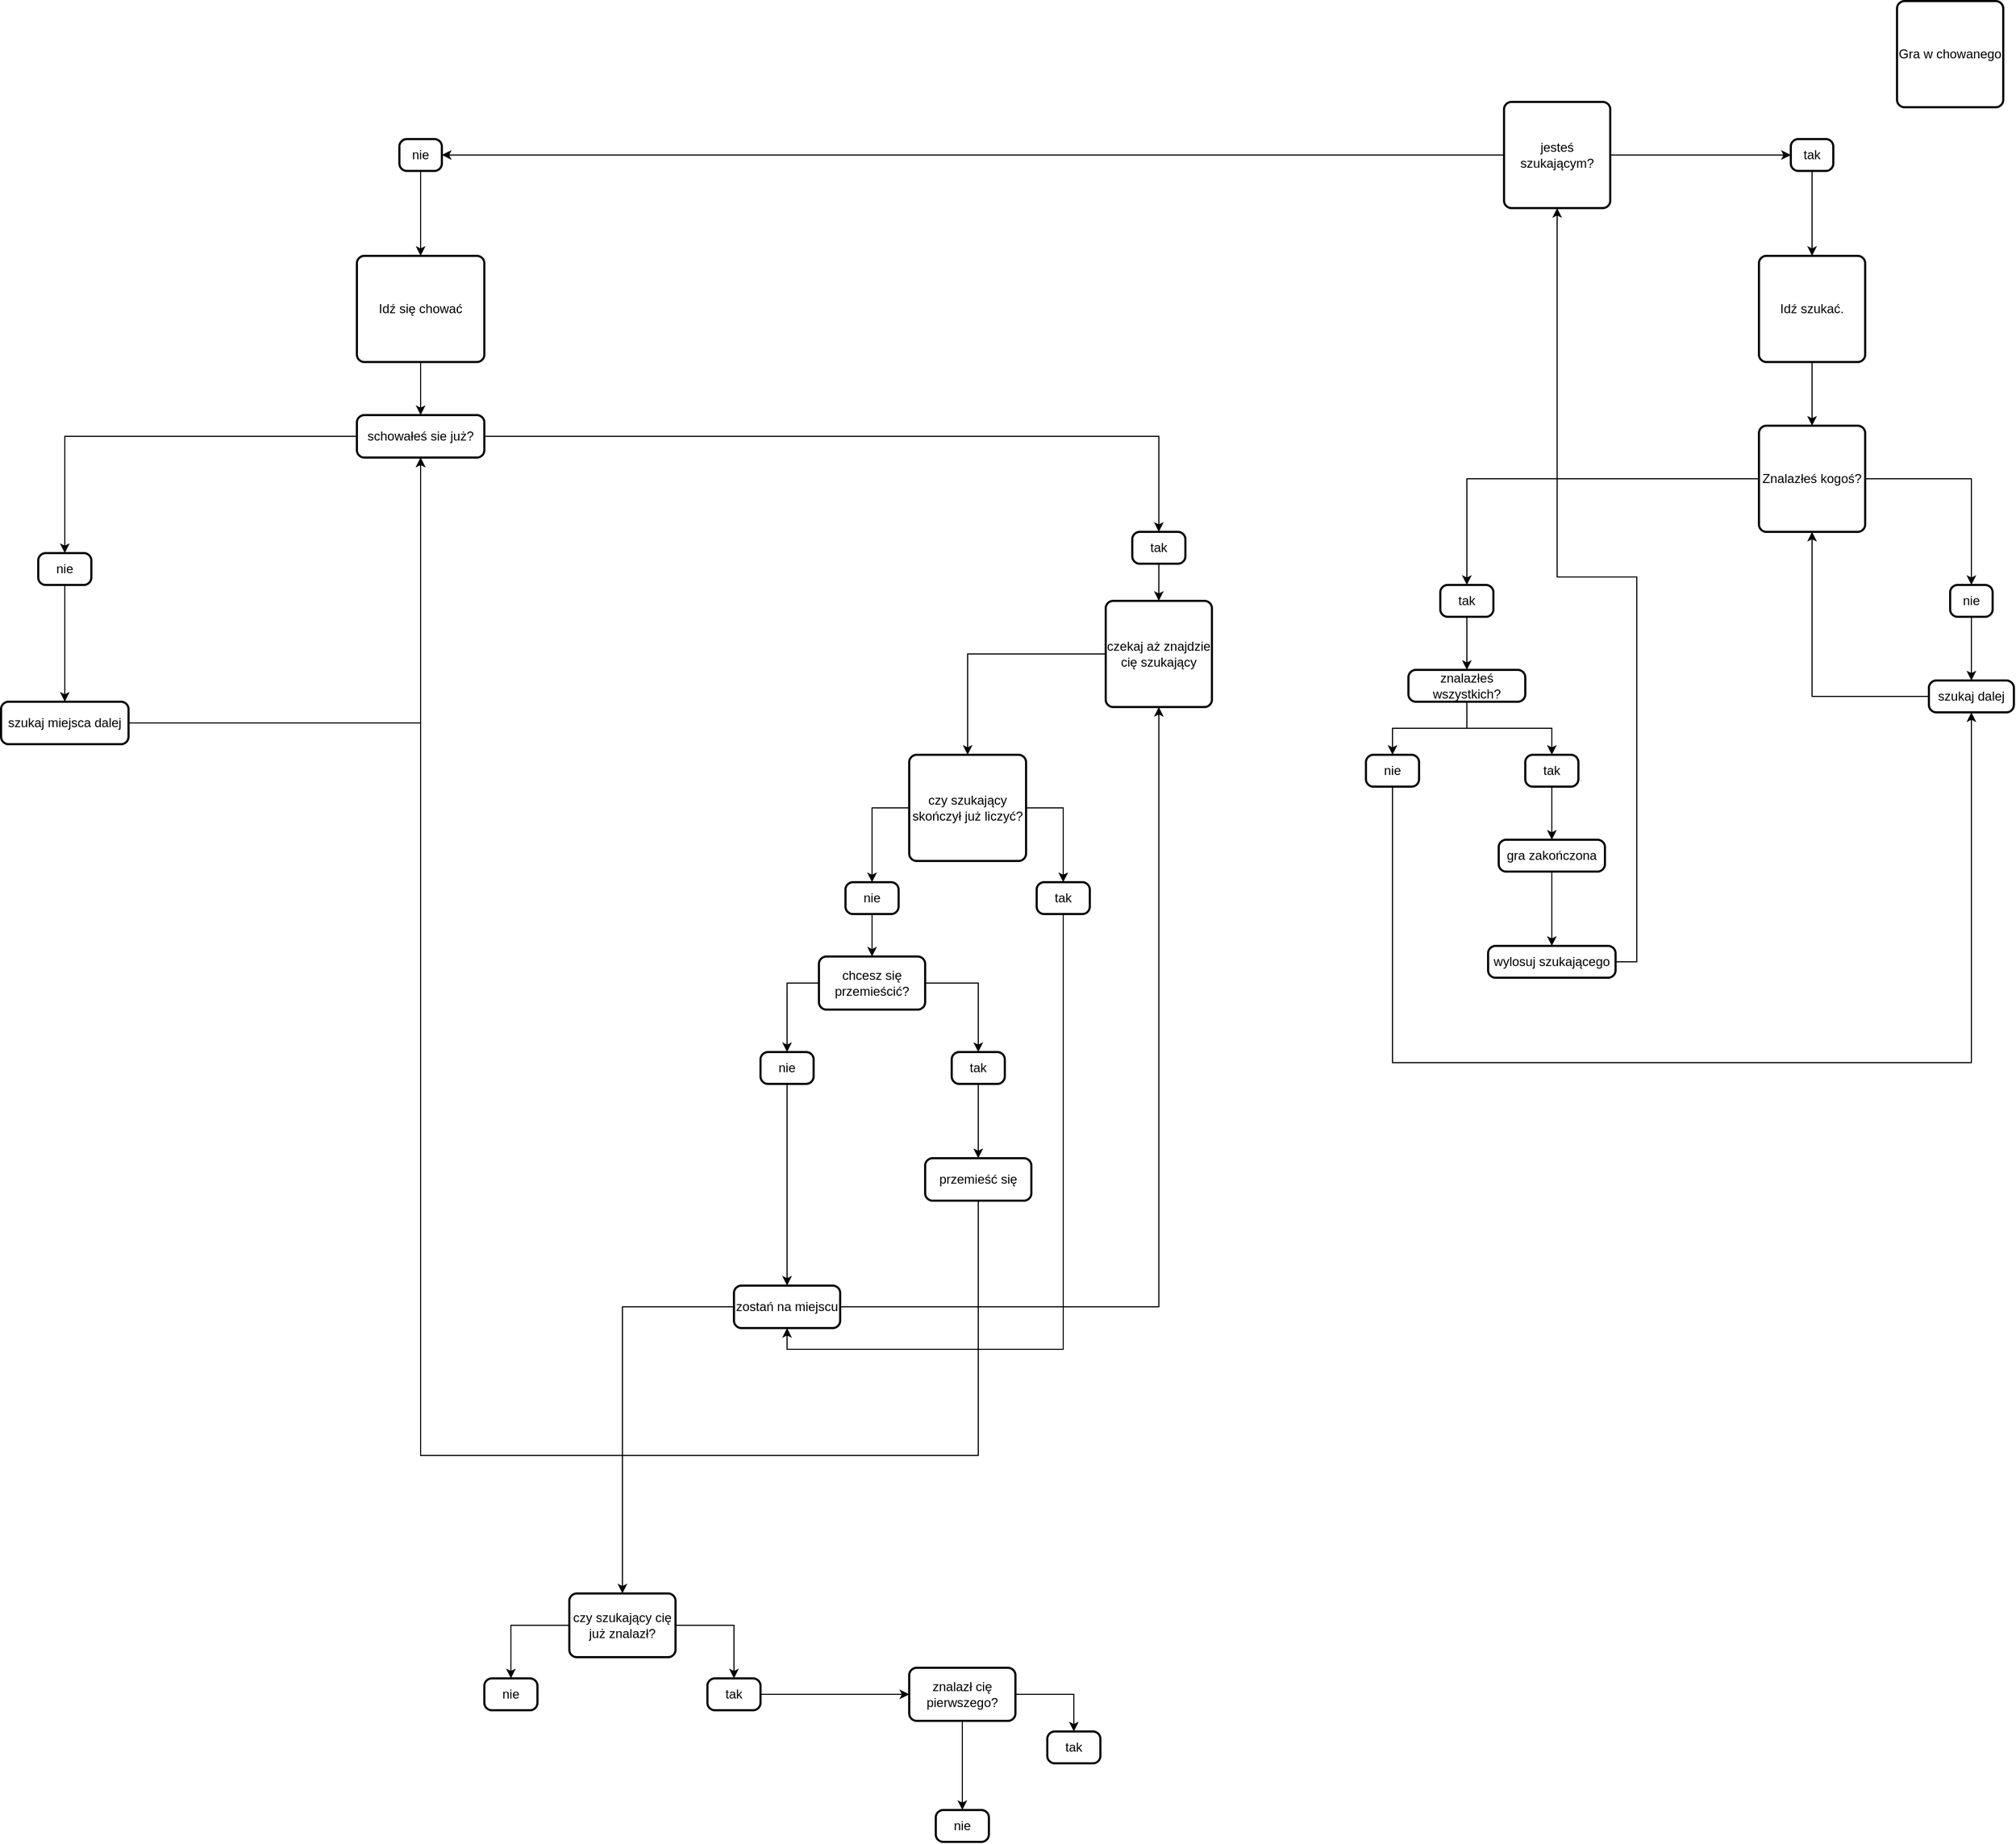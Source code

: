 <mxfile version="21.7.5" type="github">
  <diagram id="C5RBs43oDa-KdzZeNtuy" name="Page-1">
    <mxGraphModel dx="2915" dy="688" grid="1" gridSize="10" guides="1" tooltips="1" connect="1" arrows="1" fold="1" page="1" pageScale="1" pageWidth="827" pageHeight="1169" math="0" shadow="0">
      <root>
        <mxCell id="WIyWlLk6GJQsqaUBKTNV-0" />
        <mxCell id="WIyWlLk6GJQsqaUBKTNV-1" parent="WIyWlLk6GJQsqaUBKTNV-0" />
        <mxCell id="OIwTNz8X2AKilvekN-6Q-1" value="Gra w chowanego" style="rounded=1;whiteSpace=wrap;html=1;absoluteArcSize=1;arcSize=14;strokeWidth=2;" vertex="1" parent="WIyWlLk6GJQsqaUBKTNV-1">
          <mxGeometry x="670" y="20" width="100" height="100" as="geometry" />
        </mxCell>
        <mxCell id="OIwTNz8X2AKilvekN-6Q-22" style="edgeStyle=orthogonalEdgeStyle;rounded=0;orthogonalLoop=1;jettySize=auto;html=1;entryX=1;entryY=0.5;entryDx=0;entryDy=0;" edge="1" parent="WIyWlLk6GJQsqaUBKTNV-1" source="OIwTNz8X2AKilvekN-6Q-2" target="OIwTNz8X2AKilvekN-6Q-27">
          <mxGeometry relative="1" as="geometry">
            <mxPoint x="110" y="165" as="targetPoint" />
          </mxGeometry>
        </mxCell>
        <mxCell id="OIwTNz8X2AKilvekN-6Q-30" style="edgeStyle=orthogonalEdgeStyle;rounded=0;orthogonalLoop=1;jettySize=auto;html=1;entryX=0;entryY=0.5;entryDx=0;entryDy=0;" edge="1" parent="WIyWlLk6GJQsqaUBKTNV-1" source="OIwTNz8X2AKilvekN-6Q-2" target="OIwTNz8X2AKilvekN-6Q-29">
          <mxGeometry relative="1" as="geometry">
            <mxPoint x="560" y="165" as="targetPoint" />
          </mxGeometry>
        </mxCell>
        <mxCell id="OIwTNz8X2AKilvekN-6Q-2" value="jesteś szukającym?" style="rounded=1;whiteSpace=wrap;html=1;absoluteArcSize=1;arcSize=14;strokeWidth=2;" vertex="1" parent="WIyWlLk6GJQsqaUBKTNV-1">
          <mxGeometry x="300" y="115" width="100" height="100" as="geometry" />
        </mxCell>
        <mxCell id="OIwTNz8X2AKilvekN-6Q-33" style="edgeStyle=orthogonalEdgeStyle;rounded=0;orthogonalLoop=1;jettySize=auto;html=1;entryX=0.5;entryY=0;entryDx=0;entryDy=0;" edge="1" parent="WIyWlLk6GJQsqaUBKTNV-1" source="OIwTNz8X2AKilvekN-6Q-10" target="OIwTNz8X2AKilvekN-6Q-15">
          <mxGeometry relative="1" as="geometry" />
        </mxCell>
        <mxCell id="OIwTNz8X2AKilvekN-6Q-10" value="Idź szukać." style="rounded=1;whiteSpace=wrap;html=1;absoluteArcSize=1;arcSize=14;strokeWidth=2;" vertex="1" parent="WIyWlLk6GJQsqaUBKTNV-1">
          <mxGeometry x="540" y="260" width="100" height="100" as="geometry" />
        </mxCell>
        <mxCell id="OIwTNz8X2AKilvekN-6Q-58" style="edgeStyle=orthogonalEdgeStyle;rounded=0;orthogonalLoop=1;jettySize=auto;html=1;" edge="1" parent="WIyWlLk6GJQsqaUBKTNV-1" source="OIwTNz8X2AKilvekN-6Q-12" target="OIwTNz8X2AKilvekN-6Q-57">
          <mxGeometry relative="1" as="geometry" />
        </mxCell>
        <mxCell id="OIwTNz8X2AKilvekN-6Q-12" value="Idź się chować" style="rounded=1;whiteSpace=wrap;html=1;absoluteArcSize=1;arcSize=14;strokeWidth=2;" vertex="1" parent="WIyWlLk6GJQsqaUBKTNV-1">
          <mxGeometry x="-780" y="260" width="120" height="100" as="geometry" />
        </mxCell>
        <mxCell id="OIwTNz8X2AKilvekN-6Q-37" style="edgeStyle=orthogonalEdgeStyle;rounded=0;orthogonalLoop=1;jettySize=auto;html=1;entryX=0.5;entryY=0;entryDx=0;entryDy=0;" edge="1" parent="WIyWlLk6GJQsqaUBKTNV-1" source="OIwTNz8X2AKilvekN-6Q-15" target="OIwTNz8X2AKilvekN-6Q-36">
          <mxGeometry relative="1" as="geometry" />
        </mxCell>
        <mxCell id="OIwTNz8X2AKilvekN-6Q-39" style="edgeStyle=orthogonalEdgeStyle;rounded=0;orthogonalLoop=1;jettySize=auto;html=1;entryX=0.5;entryY=0;entryDx=0;entryDy=0;" edge="1" parent="WIyWlLk6GJQsqaUBKTNV-1" source="OIwTNz8X2AKilvekN-6Q-15" target="OIwTNz8X2AKilvekN-6Q-38">
          <mxGeometry relative="1" as="geometry" />
        </mxCell>
        <mxCell id="OIwTNz8X2AKilvekN-6Q-15" value="Znalazłeś kogoś?" style="rounded=1;whiteSpace=wrap;html=1;absoluteArcSize=1;arcSize=14;strokeWidth=2;" vertex="1" parent="WIyWlLk6GJQsqaUBKTNV-1">
          <mxGeometry x="540" y="420" width="100" height="100" as="geometry" />
        </mxCell>
        <mxCell id="OIwTNz8X2AKilvekN-6Q-28" style="edgeStyle=orthogonalEdgeStyle;rounded=0;orthogonalLoop=1;jettySize=auto;html=1;entryX=0.5;entryY=0;entryDx=0;entryDy=0;" edge="1" parent="WIyWlLk6GJQsqaUBKTNV-1" source="OIwTNz8X2AKilvekN-6Q-27" target="OIwTNz8X2AKilvekN-6Q-12">
          <mxGeometry relative="1" as="geometry" />
        </mxCell>
        <mxCell id="OIwTNz8X2AKilvekN-6Q-27" value="nie&lt;br&gt;" style="rounded=1;whiteSpace=wrap;html=1;absoluteArcSize=1;arcSize=14;strokeWidth=2;" vertex="1" parent="WIyWlLk6GJQsqaUBKTNV-1">
          <mxGeometry x="-740" y="150" width="40" height="30" as="geometry" />
        </mxCell>
        <mxCell id="OIwTNz8X2AKilvekN-6Q-31" style="edgeStyle=orthogonalEdgeStyle;rounded=0;orthogonalLoop=1;jettySize=auto;html=1;entryX=0.5;entryY=0;entryDx=0;entryDy=0;" edge="1" parent="WIyWlLk6GJQsqaUBKTNV-1" source="OIwTNz8X2AKilvekN-6Q-29" target="OIwTNz8X2AKilvekN-6Q-10">
          <mxGeometry relative="1" as="geometry" />
        </mxCell>
        <mxCell id="OIwTNz8X2AKilvekN-6Q-29" value="tak" style="rounded=1;whiteSpace=wrap;html=1;absoluteArcSize=1;arcSize=14;strokeWidth=2;" vertex="1" parent="WIyWlLk6GJQsqaUBKTNV-1">
          <mxGeometry x="570" y="150" width="40" height="30" as="geometry" />
        </mxCell>
        <mxCell id="OIwTNz8X2AKilvekN-6Q-43" style="edgeStyle=orthogonalEdgeStyle;rounded=0;orthogonalLoop=1;jettySize=auto;html=1;entryX=0.5;entryY=0;entryDx=0;entryDy=0;" edge="1" parent="WIyWlLk6GJQsqaUBKTNV-1" source="OIwTNz8X2AKilvekN-6Q-36" target="OIwTNz8X2AKilvekN-6Q-42">
          <mxGeometry relative="1" as="geometry" />
        </mxCell>
        <mxCell id="OIwTNz8X2AKilvekN-6Q-36" value="tak" style="rounded=1;whiteSpace=wrap;html=1;absoluteArcSize=1;arcSize=14;strokeWidth=2;" vertex="1" parent="WIyWlLk6GJQsqaUBKTNV-1">
          <mxGeometry x="240" y="570" width="50" height="30" as="geometry" />
        </mxCell>
        <mxCell id="OIwTNz8X2AKilvekN-6Q-41" style="edgeStyle=orthogonalEdgeStyle;rounded=0;orthogonalLoop=1;jettySize=auto;html=1;entryX=0.5;entryY=0;entryDx=0;entryDy=0;" edge="1" parent="WIyWlLk6GJQsqaUBKTNV-1" source="OIwTNz8X2AKilvekN-6Q-38" target="OIwTNz8X2AKilvekN-6Q-40">
          <mxGeometry relative="1" as="geometry" />
        </mxCell>
        <mxCell id="OIwTNz8X2AKilvekN-6Q-38" value="nie&lt;br&gt;" style="rounded=1;whiteSpace=wrap;html=1;absoluteArcSize=1;arcSize=14;strokeWidth=2;" vertex="1" parent="WIyWlLk6GJQsqaUBKTNV-1">
          <mxGeometry x="720" y="570" width="40" height="30" as="geometry" />
        </mxCell>
        <mxCell id="OIwTNz8X2AKilvekN-6Q-54" style="edgeStyle=orthogonalEdgeStyle;rounded=0;orthogonalLoop=1;jettySize=auto;html=1;entryX=0.5;entryY=1;entryDx=0;entryDy=0;" edge="1" parent="WIyWlLk6GJQsqaUBKTNV-1" source="OIwTNz8X2AKilvekN-6Q-40" target="OIwTNz8X2AKilvekN-6Q-15">
          <mxGeometry relative="1" as="geometry" />
        </mxCell>
        <mxCell id="OIwTNz8X2AKilvekN-6Q-40" value="szukaj dalej" style="rounded=1;whiteSpace=wrap;html=1;absoluteArcSize=1;arcSize=14;strokeWidth=2;" vertex="1" parent="WIyWlLk6GJQsqaUBKTNV-1">
          <mxGeometry x="700" y="660" width="80" height="30" as="geometry" />
        </mxCell>
        <mxCell id="OIwTNz8X2AKilvekN-6Q-46" style="edgeStyle=orthogonalEdgeStyle;rounded=0;orthogonalLoop=1;jettySize=auto;html=1;entryX=0.5;entryY=0;entryDx=0;entryDy=0;" edge="1" parent="WIyWlLk6GJQsqaUBKTNV-1" source="OIwTNz8X2AKilvekN-6Q-42" target="OIwTNz8X2AKilvekN-6Q-45">
          <mxGeometry relative="1" as="geometry" />
        </mxCell>
        <mxCell id="OIwTNz8X2AKilvekN-6Q-47" style="edgeStyle=orthogonalEdgeStyle;rounded=0;orthogonalLoop=1;jettySize=auto;html=1;entryX=0.5;entryY=0;entryDx=0;entryDy=0;" edge="1" parent="WIyWlLk6GJQsqaUBKTNV-1" source="OIwTNz8X2AKilvekN-6Q-42" target="OIwTNz8X2AKilvekN-6Q-44">
          <mxGeometry relative="1" as="geometry" />
        </mxCell>
        <mxCell id="OIwTNz8X2AKilvekN-6Q-42" value="znalazłeś wszystkich?" style="rounded=1;whiteSpace=wrap;html=1;absoluteArcSize=1;arcSize=14;strokeWidth=2;" vertex="1" parent="WIyWlLk6GJQsqaUBKTNV-1">
          <mxGeometry x="210" y="650" width="110" height="30" as="geometry" />
        </mxCell>
        <mxCell id="OIwTNz8X2AKilvekN-6Q-53" style="edgeStyle=orthogonalEdgeStyle;rounded=0;orthogonalLoop=1;jettySize=auto;html=1;entryX=0.5;entryY=1;entryDx=0;entryDy=0;" edge="1" parent="WIyWlLk6GJQsqaUBKTNV-1" source="OIwTNz8X2AKilvekN-6Q-44" target="OIwTNz8X2AKilvekN-6Q-40">
          <mxGeometry relative="1" as="geometry">
            <Array as="points">
              <mxPoint x="195" y="1020" />
              <mxPoint x="740" y="1020" />
            </Array>
          </mxGeometry>
        </mxCell>
        <mxCell id="OIwTNz8X2AKilvekN-6Q-44" value="nie&lt;br&gt;" style="rounded=1;whiteSpace=wrap;html=1;absoluteArcSize=1;arcSize=14;strokeWidth=2;" vertex="1" parent="WIyWlLk6GJQsqaUBKTNV-1">
          <mxGeometry x="170" y="730" width="50" height="30" as="geometry" />
        </mxCell>
        <mxCell id="OIwTNz8X2AKilvekN-6Q-51" style="edgeStyle=orthogonalEdgeStyle;rounded=0;orthogonalLoop=1;jettySize=auto;html=1;entryX=0.5;entryY=0;entryDx=0;entryDy=0;" edge="1" parent="WIyWlLk6GJQsqaUBKTNV-1" source="OIwTNz8X2AKilvekN-6Q-45" target="OIwTNz8X2AKilvekN-6Q-49">
          <mxGeometry relative="1" as="geometry" />
        </mxCell>
        <mxCell id="OIwTNz8X2AKilvekN-6Q-45" value="tak" style="rounded=1;whiteSpace=wrap;html=1;absoluteArcSize=1;arcSize=14;strokeWidth=2;" vertex="1" parent="WIyWlLk6GJQsqaUBKTNV-1">
          <mxGeometry x="320" y="730" width="50" height="30" as="geometry" />
        </mxCell>
        <mxCell id="OIwTNz8X2AKilvekN-6Q-52" style="edgeStyle=orthogonalEdgeStyle;rounded=0;orthogonalLoop=1;jettySize=auto;html=1;entryX=0.5;entryY=0;entryDx=0;entryDy=0;" edge="1" parent="WIyWlLk6GJQsqaUBKTNV-1" source="OIwTNz8X2AKilvekN-6Q-49" target="OIwTNz8X2AKilvekN-6Q-55">
          <mxGeometry relative="1" as="geometry">
            <mxPoint x="345" y="900" as="targetPoint" />
          </mxGeometry>
        </mxCell>
        <mxCell id="OIwTNz8X2AKilvekN-6Q-49" value="gra zakończona" style="rounded=1;whiteSpace=wrap;html=1;absoluteArcSize=1;arcSize=14;strokeWidth=2;" vertex="1" parent="WIyWlLk6GJQsqaUBKTNV-1">
          <mxGeometry x="295" y="810" width="100" height="30" as="geometry" />
        </mxCell>
        <mxCell id="OIwTNz8X2AKilvekN-6Q-56" style="edgeStyle=orthogonalEdgeStyle;rounded=0;orthogonalLoop=1;jettySize=auto;html=1;exitX=1;exitY=0.5;exitDx=0;exitDy=0;" edge="1" parent="WIyWlLk6GJQsqaUBKTNV-1" source="OIwTNz8X2AKilvekN-6Q-55" target="OIwTNz8X2AKilvekN-6Q-2">
          <mxGeometry relative="1" as="geometry">
            <mxPoint x="120" y="580" as="targetPoint" />
          </mxGeometry>
        </mxCell>
        <mxCell id="OIwTNz8X2AKilvekN-6Q-55" value="wylosuj szukającego" style="rounded=1;whiteSpace=wrap;html=1;absoluteArcSize=1;arcSize=14;strokeWidth=2;" vertex="1" parent="WIyWlLk6GJQsqaUBKTNV-1">
          <mxGeometry x="285" y="910" width="120" height="30" as="geometry" />
        </mxCell>
        <mxCell id="OIwTNz8X2AKilvekN-6Q-61" style="edgeStyle=orthogonalEdgeStyle;rounded=0;orthogonalLoop=1;jettySize=auto;html=1;" edge="1" parent="WIyWlLk6GJQsqaUBKTNV-1" source="OIwTNz8X2AKilvekN-6Q-57" target="OIwTNz8X2AKilvekN-6Q-60">
          <mxGeometry relative="1" as="geometry" />
        </mxCell>
        <mxCell id="OIwTNz8X2AKilvekN-6Q-62" style="edgeStyle=orthogonalEdgeStyle;rounded=0;orthogonalLoop=1;jettySize=auto;html=1;entryX=0.5;entryY=0;entryDx=0;entryDy=0;" edge="1" parent="WIyWlLk6GJQsqaUBKTNV-1" source="OIwTNz8X2AKilvekN-6Q-57" target="OIwTNz8X2AKilvekN-6Q-59">
          <mxGeometry relative="1" as="geometry" />
        </mxCell>
        <mxCell id="OIwTNz8X2AKilvekN-6Q-57" value="schowałeś sie już?" style="rounded=1;whiteSpace=wrap;html=1;absoluteArcSize=1;arcSize=14;strokeWidth=2;" vertex="1" parent="WIyWlLk6GJQsqaUBKTNV-1">
          <mxGeometry x="-780" y="410" width="120" height="40" as="geometry" />
        </mxCell>
        <mxCell id="OIwTNz8X2AKilvekN-6Q-67" style="edgeStyle=orthogonalEdgeStyle;rounded=0;orthogonalLoop=1;jettySize=auto;html=1;entryX=0.5;entryY=0;entryDx=0;entryDy=0;" edge="1" parent="WIyWlLk6GJQsqaUBKTNV-1" source="OIwTNz8X2AKilvekN-6Q-59" target="OIwTNz8X2AKilvekN-6Q-65">
          <mxGeometry relative="1" as="geometry" />
        </mxCell>
        <mxCell id="OIwTNz8X2AKilvekN-6Q-59" value="nie&lt;br&gt;" style="rounded=1;whiteSpace=wrap;html=1;absoluteArcSize=1;arcSize=14;strokeWidth=2;" vertex="1" parent="WIyWlLk6GJQsqaUBKTNV-1">
          <mxGeometry x="-1080" y="540" width="50" height="30" as="geometry" />
        </mxCell>
        <mxCell id="OIwTNz8X2AKilvekN-6Q-64" style="edgeStyle=orthogonalEdgeStyle;rounded=0;orthogonalLoop=1;jettySize=auto;html=1;entryX=0.5;entryY=0;entryDx=0;entryDy=0;" edge="1" parent="WIyWlLk6GJQsqaUBKTNV-1" source="OIwTNz8X2AKilvekN-6Q-60" target="OIwTNz8X2AKilvekN-6Q-63">
          <mxGeometry relative="1" as="geometry" />
        </mxCell>
        <mxCell id="OIwTNz8X2AKilvekN-6Q-60" value="tak" style="rounded=1;whiteSpace=wrap;html=1;absoluteArcSize=1;arcSize=14;strokeWidth=2;" vertex="1" parent="WIyWlLk6GJQsqaUBKTNV-1">
          <mxGeometry x="-50" y="520" width="50" height="30" as="geometry" />
        </mxCell>
        <mxCell id="OIwTNz8X2AKilvekN-6Q-72" style="edgeStyle=orthogonalEdgeStyle;rounded=0;orthogonalLoop=1;jettySize=auto;html=1;entryX=0.5;entryY=0;entryDx=0;entryDy=0;" edge="1" parent="WIyWlLk6GJQsqaUBKTNV-1" source="OIwTNz8X2AKilvekN-6Q-63" target="OIwTNz8X2AKilvekN-6Q-71">
          <mxGeometry relative="1" as="geometry" />
        </mxCell>
        <mxCell id="OIwTNz8X2AKilvekN-6Q-63" value="czekaj aż znajdzie cię szukający" style="rounded=1;whiteSpace=wrap;html=1;absoluteArcSize=1;arcSize=14;strokeWidth=2;" vertex="1" parent="WIyWlLk6GJQsqaUBKTNV-1">
          <mxGeometry x="-75" y="585" width="100" height="100" as="geometry" />
        </mxCell>
        <mxCell id="OIwTNz8X2AKilvekN-6Q-68" style="edgeStyle=orthogonalEdgeStyle;rounded=0;orthogonalLoop=1;jettySize=auto;html=1;entryX=0.5;entryY=1;entryDx=0;entryDy=0;" edge="1" parent="WIyWlLk6GJQsqaUBKTNV-1" source="OIwTNz8X2AKilvekN-6Q-65" target="OIwTNz8X2AKilvekN-6Q-57">
          <mxGeometry relative="1" as="geometry" />
        </mxCell>
        <mxCell id="OIwTNz8X2AKilvekN-6Q-65" value="szukaj miejsca dalej" style="rounded=1;whiteSpace=wrap;html=1;absoluteArcSize=1;arcSize=14;strokeWidth=2;" vertex="1" parent="WIyWlLk6GJQsqaUBKTNV-1">
          <mxGeometry x="-1115" y="680" width="120" height="40" as="geometry" />
        </mxCell>
        <mxCell id="OIwTNz8X2AKilvekN-6Q-86" style="edgeStyle=orthogonalEdgeStyle;rounded=0;orthogonalLoop=1;jettySize=auto;html=1;" edge="1" parent="WIyWlLk6GJQsqaUBKTNV-1" source="OIwTNz8X2AKilvekN-6Q-70" target="OIwTNz8X2AKilvekN-6Q-57">
          <mxGeometry relative="1" as="geometry">
            <Array as="points">
              <mxPoint x="-195" y="1390" />
              <mxPoint x="-720" y="1390" />
            </Array>
          </mxGeometry>
        </mxCell>
        <mxCell id="OIwTNz8X2AKilvekN-6Q-70" value="przemieść się" style="rounded=1;whiteSpace=wrap;html=1;absoluteArcSize=1;arcSize=14;strokeWidth=2;" vertex="1" parent="WIyWlLk6GJQsqaUBKTNV-1">
          <mxGeometry x="-245" y="1110" width="100" height="40" as="geometry" />
        </mxCell>
        <mxCell id="OIwTNz8X2AKilvekN-6Q-75" style="edgeStyle=orthogonalEdgeStyle;rounded=0;orthogonalLoop=1;jettySize=auto;html=1;entryX=0.5;entryY=0;entryDx=0;entryDy=0;" edge="1" parent="WIyWlLk6GJQsqaUBKTNV-1" source="OIwTNz8X2AKilvekN-6Q-71" target="OIwTNz8X2AKilvekN-6Q-74">
          <mxGeometry relative="1" as="geometry" />
        </mxCell>
        <mxCell id="OIwTNz8X2AKilvekN-6Q-76" style="edgeStyle=orthogonalEdgeStyle;rounded=0;orthogonalLoop=1;jettySize=auto;html=1;entryX=0.5;entryY=0;entryDx=0;entryDy=0;" edge="1" parent="WIyWlLk6GJQsqaUBKTNV-1" source="OIwTNz8X2AKilvekN-6Q-71" target="OIwTNz8X2AKilvekN-6Q-73">
          <mxGeometry relative="1" as="geometry" />
        </mxCell>
        <mxCell id="OIwTNz8X2AKilvekN-6Q-71" value="czy szukający skończył już liczyć?" style="rounded=1;whiteSpace=wrap;html=1;absoluteArcSize=1;arcSize=14;strokeWidth=2;" vertex="1" parent="WIyWlLk6GJQsqaUBKTNV-1">
          <mxGeometry x="-260" y="730" width="110" height="100" as="geometry" />
        </mxCell>
        <mxCell id="OIwTNz8X2AKilvekN-6Q-78" style="edgeStyle=orthogonalEdgeStyle;rounded=0;orthogonalLoop=1;jettySize=auto;html=1;entryX=0.5;entryY=0;entryDx=0;entryDy=0;" edge="1" parent="WIyWlLk6GJQsqaUBKTNV-1" source="OIwTNz8X2AKilvekN-6Q-73" target="OIwTNz8X2AKilvekN-6Q-77">
          <mxGeometry relative="1" as="geometry" />
        </mxCell>
        <mxCell id="OIwTNz8X2AKilvekN-6Q-73" value="nie&lt;br&gt;" style="rounded=1;whiteSpace=wrap;html=1;absoluteArcSize=1;arcSize=14;strokeWidth=2;" vertex="1" parent="WIyWlLk6GJQsqaUBKTNV-1">
          <mxGeometry x="-320" y="850" width="50" height="30" as="geometry" />
        </mxCell>
        <mxCell id="OIwTNz8X2AKilvekN-6Q-89" style="edgeStyle=orthogonalEdgeStyle;rounded=0;orthogonalLoop=1;jettySize=auto;html=1;entryX=0.5;entryY=1;entryDx=0;entryDy=0;exitX=0.5;exitY=1;exitDx=0;exitDy=0;" edge="1" parent="WIyWlLk6GJQsqaUBKTNV-1" source="OIwTNz8X2AKilvekN-6Q-74" target="OIwTNz8X2AKilvekN-6Q-84">
          <mxGeometry relative="1" as="geometry">
            <Array as="points">
              <mxPoint x="-115" y="1290" />
              <mxPoint x="-375" y="1290" />
            </Array>
          </mxGeometry>
        </mxCell>
        <mxCell id="OIwTNz8X2AKilvekN-6Q-74" value="tak" style="rounded=1;whiteSpace=wrap;html=1;absoluteArcSize=1;arcSize=14;strokeWidth=2;" vertex="1" parent="WIyWlLk6GJQsqaUBKTNV-1">
          <mxGeometry x="-140" y="850" width="50" height="30" as="geometry" />
        </mxCell>
        <mxCell id="OIwTNz8X2AKilvekN-6Q-81" style="edgeStyle=orthogonalEdgeStyle;rounded=0;orthogonalLoop=1;jettySize=auto;html=1;entryX=0.5;entryY=0;entryDx=0;entryDy=0;" edge="1" parent="WIyWlLk6GJQsqaUBKTNV-1" source="OIwTNz8X2AKilvekN-6Q-77" target="OIwTNz8X2AKilvekN-6Q-80">
          <mxGeometry relative="1" as="geometry" />
        </mxCell>
        <mxCell id="OIwTNz8X2AKilvekN-6Q-82" style="edgeStyle=orthogonalEdgeStyle;rounded=0;orthogonalLoop=1;jettySize=auto;html=1;entryX=0.5;entryY=0;entryDx=0;entryDy=0;" edge="1" parent="WIyWlLk6GJQsqaUBKTNV-1" source="OIwTNz8X2AKilvekN-6Q-77" target="OIwTNz8X2AKilvekN-6Q-79">
          <mxGeometry relative="1" as="geometry" />
        </mxCell>
        <mxCell id="OIwTNz8X2AKilvekN-6Q-77" value="chcesz się przemieścić?" style="rounded=1;whiteSpace=wrap;html=1;absoluteArcSize=1;arcSize=14;strokeWidth=2;" vertex="1" parent="WIyWlLk6GJQsqaUBKTNV-1">
          <mxGeometry x="-345" y="920" width="100" height="50" as="geometry" />
        </mxCell>
        <mxCell id="OIwTNz8X2AKilvekN-6Q-83" style="edgeStyle=orthogonalEdgeStyle;rounded=0;orthogonalLoop=1;jettySize=auto;html=1;entryX=0.5;entryY=0;entryDx=0;entryDy=0;" edge="1" parent="WIyWlLk6GJQsqaUBKTNV-1" source="OIwTNz8X2AKilvekN-6Q-79" target="OIwTNz8X2AKilvekN-6Q-70">
          <mxGeometry relative="1" as="geometry" />
        </mxCell>
        <mxCell id="OIwTNz8X2AKilvekN-6Q-79" value="tak" style="rounded=1;whiteSpace=wrap;html=1;absoluteArcSize=1;arcSize=14;strokeWidth=2;" vertex="1" parent="WIyWlLk6GJQsqaUBKTNV-1">
          <mxGeometry x="-220" y="1010" width="50" height="30" as="geometry" />
        </mxCell>
        <mxCell id="OIwTNz8X2AKilvekN-6Q-85" style="edgeStyle=orthogonalEdgeStyle;rounded=0;orthogonalLoop=1;jettySize=auto;html=1;entryX=0.5;entryY=0;entryDx=0;entryDy=0;" edge="1" parent="WIyWlLk6GJQsqaUBKTNV-1" source="OIwTNz8X2AKilvekN-6Q-80" target="OIwTNz8X2AKilvekN-6Q-84">
          <mxGeometry relative="1" as="geometry" />
        </mxCell>
        <mxCell id="OIwTNz8X2AKilvekN-6Q-80" value="nie&lt;br&gt;" style="rounded=1;whiteSpace=wrap;html=1;absoluteArcSize=1;arcSize=14;strokeWidth=2;" vertex="1" parent="WIyWlLk6GJQsqaUBKTNV-1">
          <mxGeometry x="-400" y="1010" width="50" height="30" as="geometry" />
        </mxCell>
        <mxCell id="OIwTNz8X2AKilvekN-6Q-87" style="edgeStyle=orthogonalEdgeStyle;rounded=0;orthogonalLoop=1;jettySize=auto;html=1;" edge="1" parent="WIyWlLk6GJQsqaUBKTNV-1" source="OIwTNz8X2AKilvekN-6Q-84" target="OIwTNz8X2AKilvekN-6Q-63">
          <mxGeometry relative="1" as="geometry" />
        </mxCell>
        <mxCell id="OIwTNz8X2AKilvekN-6Q-91" style="edgeStyle=orthogonalEdgeStyle;rounded=0;orthogonalLoop=1;jettySize=auto;html=1;entryX=0.5;entryY=0;entryDx=0;entryDy=0;" edge="1" parent="WIyWlLk6GJQsqaUBKTNV-1" source="OIwTNz8X2AKilvekN-6Q-84" target="OIwTNz8X2AKilvekN-6Q-90">
          <mxGeometry relative="1" as="geometry" />
        </mxCell>
        <mxCell id="OIwTNz8X2AKilvekN-6Q-84" value="zostań na miejscu" style="rounded=1;whiteSpace=wrap;html=1;absoluteArcSize=1;arcSize=14;strokeWidth=2;" vertex="1" parent="WIyWlLk6GJQsqaUBKTNV-1">
          <mxGeometry x="-425" y="1230" width="100" height="40" as="geometry" />
        </mxCell>
        <mxCell id="OIwTNz8X2AKilvekN-6Q-94" style="edgeStyle=orthogonalEdgeStyle;rounded=0;orthogonalLoop=1;jettySize=auto;html=1;entryX=0.5;entryY=0;entryDx=0;entryDy=0;" edge="1" parent="WIyWlLk6GJQsqaUBKTNV-1" source="OIwTNz8X2AKilvekN-6Q-90" target="OIwTNz8X2AKilvekN-6Q-93">
          <mxGeometry relative="1" as="geometry" />
        </mxCell>
        <mxCell id="OIwTNz8X2AKilvekN-6Q-95" style="edgeStyle=orthogonalEdgeStyle;rounded=0;orthogonalLoop=1;jettySize=auto;html=1;entryX=0.5;entryY=0;entryDx=0;entryDy=0;" edge="1" parent="WIyWlLk6GJQsqaUBKTNV-1" source="OIwTNz8X2AKilvekN-6Q-90" target="OIwTNz8X2AKilvekN-6Q-92">
          <mxGeometry relative="1" as="geometry" />
        </mxCell>
        <mxCell id="OIwTNz8X2AKilvekN-6Q-90" value="czy szukający cię już znalazł?" style="rounded=1;whiteSpace=wrap;html=1;absoluteArcSize=1;arcSize=14;strokeWidth=2;" vertex="1" parent="WIyWlLk6GJQsqaUBKTNV-1">
          <mxGeometry x="-580" y="1520" width="100" height="60" as="geometry" />
        </mxCell>
        <mxCell id="OIwTNz8X2AKilvekN-6Q-92" value="nie&lt;br&gt;" style="rounded=1;whiteSpace=wrap;html=1;absoluteArcSize=1;arcSize=14;strokeWidth=2;" vertex="1" parent="WIyWlLk6GJQsqaUBKTNV-1">
          <mxGeometry x="-660" y="1600" width="50" height="30" as="geometry" />
        </mxCell>
        <mxCell id="OIwTNz8X2AKilvekN-6Q-97" style="edgeStyle=orthogonalEdgeStyle;rounded=0;orthogonalLoop=1;jettySize=auto;html=1;entryX=0;entryY=0.5;entryDx=0;entryDy=0;" edge="1" parent="WIyWlLk6GJQsqaUBKTNV-1" source="OIwTNz8X2AKilvekN-6Q-93" target="OIwTNz8X2AKilvekN-6Q-96">
          <mxGeometry relative="1" as="geometry" />
        </mxCell>
        <mxCell id="OIwTNz8X2AKilvekN-6Q-93" value="tak" style="rounded=1;whiteSpace=wrap;html=1;absoluteArcSize=1;arcSize=14;strokeWidth=2;" vertex="1" parent="WIyWlLk6GJQsqaUBKTNV-1">
          <mxGeometry x="-450" y="1600" width="50" height="30" as="geometry" />
        </mxCell>
        <mxCell id="OIwTNz8X2AKilvekN-6Q-100" style="edgeStyle=orthogonalEdgeStyle;rounded=0;orthogonalLoop=1;jettySize=auto;html=1;entryX=0.5;entryY=0;entryDx=0;entryDy=0;" edge="1" parent="WIyWlLk6GJQsqaUBKTNV-1" source="OIwTNz8X2AKilvekN-6Q-96" target="OIwTNz8X2AKilvekN-6Q-99">
          <mxGeometry relative="1" as="geometry" />
        </mxCell>
        <mxCell id="OIwTNz8X2AKilvekN-6Q-101" style="edgeStyle=orthogonalEdgeStyle;rounded=0;orthogonalLoop=1;jettySize=auto;html=1;entryX=0.5;entryY=0;entryDx=0;entryDy=0;" edge="1" parent="WIyWlLk6GJQsqaUBKTNV-1" source="OIwTNz8X2AKilvekN-6Q-96" target="OIwTNz8X2AKilvekN-6Q-98">
          <mxGeometry relative="1" as="geometry" />
        </mxCell>
        <mxCell id="OIwTNz8X2AKilvekN-6Q-96" value="znalazł cię pierwszego?" style="rounded=1;whiteSpace=wrap;html=1;absoluteArcSize=1;arcSize=14;strokeWidth=2;" vertex="1" parent="WIyWlLk6GJQsqaUBKTNV-1">
          <mxGeometry x="-260" y="1590" width="100" height="50" as="geometry" />
        </mxCell>
        <mxCell id="OIwTNz8X2AKilvekN-6Q-98" value="tak" style="rounded=1;whiteSpace=wrap;html=1;absoluteArcSize=1;arcSize=14;strokeWidth=2;" vertex="1" parent="WIyWlLk6GJQsqaUBKTNV-1">
          <mxGeometry x="-130" y="1650" width="50" height="30" as="geometry" />
        </mxCell>
        <mxCell id="OIwTNz8X2AKilvekN-6Q-99" value="nie&lt;br&gt;" style="rounded=1;whiteSpace=wrap;html=1;absoluteArcSize=1;arcSize=14;strokeWidth=2;" vertex="1" parent="WIyWlLk6GJQsqaUBKTNV-1">
          <mxGeometry x="-235" y="1724" width="50" height="30" as="geometry" />
        </mxCell>
      </root>
    </mxGraphModel>
  </diagram>
</mxfile>

